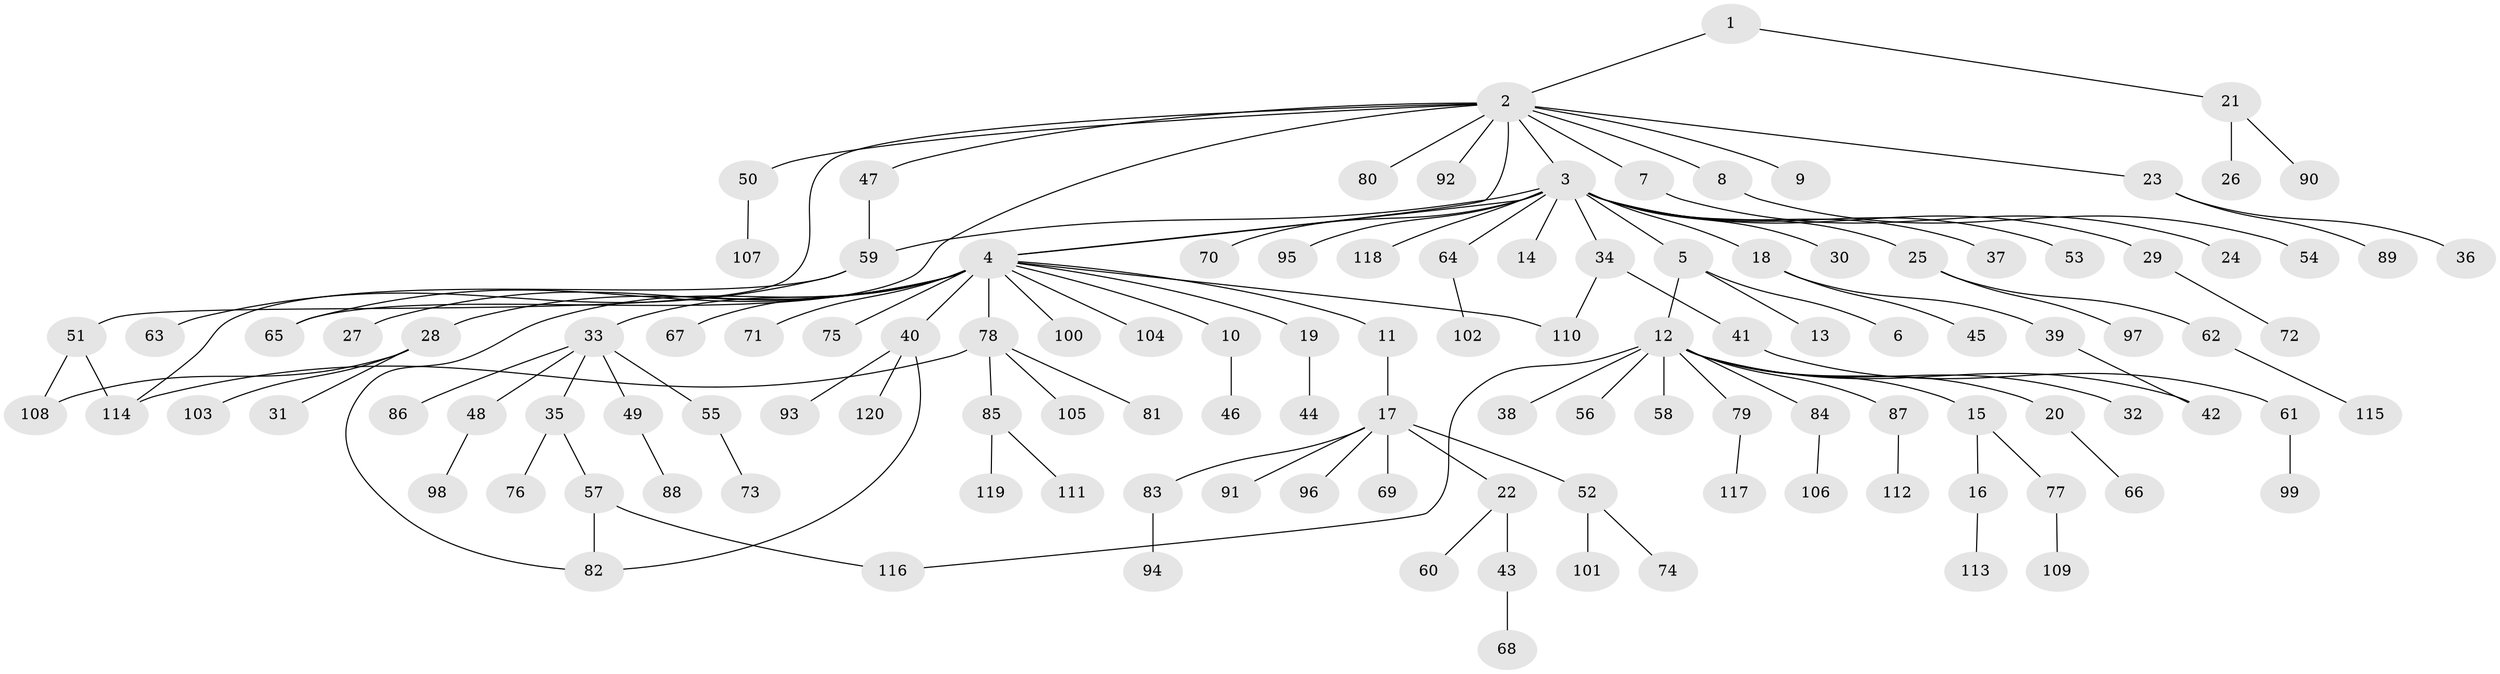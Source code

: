 // coarse degree distribution, {2: 0.2054794520547945, 12: 0.0136986301369863, 15: 0.0136986301369863, 17: 0.0136986301369863, 3: 0.0958904109589041, 1: 0.589041095890411, 11: 0.0136986301369863, 4: 0.0410958904109589, 5: 0.0136986301369863}
// Generated by graph-tools (version 1.1) at 2025/50/03/04/25 22:50:24]
// undirected, 120 vertices, 130 edges
graph export_dot {
  node [color=gray90,style=filled];
  1;
  2;
  3;
  4;
  5;
  6;
  7;
  8;
  9;
  10;
  11;
  12;
  13;
  14;
  15;
  16;
  17;
  18;
  19;
  20;
  21;
  22;
  23;
  24;
  25;
  26;
  27;
  28;
  29;
  30;
  31;
  32;
  33;
  34;
  35;
  36;
  37;
  38;
  39;
  40;
  41;
  42;
  43;
  44;
  45;
  46;
  47;
  48;
  49;
  50;
  51;
  52;
  53;
  54;
  55;
  56;
  57;
  58;
  59;
  60;
  61;
  62;
  63;
  64;
  65;
  66;
  67;
  68;
  69;
  70;
  71;
  72;
  73;
  74;
  75;
  76;
  77;
  78;
  79;
  80;
  81;
  82;
  83;
  84;
  85;
  86;
  87;
  88;
  89;
  90;
  91;
  92;
  93;
  94;
  95;
  96;
  97;
  98;
  99;
  100;
  101;
  102;
  103;
  104;
  105;
  106;
  107;
  108;
  109;
  110;
  111;
  112;
  113;
  114;
  115;
  116;
  117;
  118;
  119;
  120;
  1 -- 2;
  1 -- 21;
  2 -- 3;
  2 -- 4;
  2 -- 7;
  2 -- 8;
  2 -- 9;
  2 -- 23;
  2 -- 47;
  2 -- 50;
  2 -- 51;
  2 -- 65;
  2 -- 80;
  2 -- 92;
  3 -- 4;
  3 -- 5;
  3 -- 14;
  3 -- 18;
  3 -- 25;
  3 -- 29;
  3 -- 30;
  3 -- 34;
  3 -- 37;
  3 -- 53;
  3 -- 59;
  3 -- 64;
  3 -- 70;
  3 -- 95;
  3 -- 118;
  4 -- 10;
  4 -- 11;
  4 -- 19;
  4 -- 27;
  4 -- 28;
  4 -- 33;
  4 -- 40;
  4 -- 65;
  4 -- 67;
  4 -- 71;
  4 -- 75;
  4 -- 78;
  4 -- 82;
  4 -- 100;
  4 -- 104;
  4 -- 110;
  5 -- 6;
  5 -- 12;
  5 -- 13;
  7 -- 24;
  8 -- 54;
  10 -- 46;
  11 -- 17;
  12 -- 15;
  12 -- 20;
  12 -- 32;
  12 -- 38;
  12 -- 42;
  12 -- 56;
  12 -- 58;
  12 -- 79;
  12 -- 84;
  12 -- 87;
  12 -- 116;
  15 -- 16;
  15 -- 77;
  16 -- 113;
  17 -- 22;
  17 -- 52;
  17 -- 69;
  17 -- 83;
  17 -- 91;
  17 -- 96;
  18 -- 39;
  18 -- 45;
  19 -- 44;
  20 -- 66;
  21 -- 26;
  21 -- 90;
  22 -- 43;
  22 -- 60;
  23 -- 36;
  23 -- 89;
  25 -- 62;
  25 -- 97;
  28 -- 31;
  28 -- 103;
  28 -- 108;
  29 -- 72;
  33 -- 35;
  33 -- 48;
  33 -- 49;
  33 -- 55;
  33 -- 86;
  34 -- 41;
  34 -- 110;
  35 -- 57;
  35 -- 76;
  39 -- 42;
  40 -- 82;
  40 -- 93;
  40 -- 120;
  41 -- 61;
  43 -- 68;
  47 -- 59;
  48 -- 98;
  49 -- 88;
  50 -- 107;
  51 -- 108;
  51 -- 114;
  52 -- 74;
  52 -- 101;
  55 -- 73;
  57 -- 82;
  57 -- 116;
  59 -- 63;
  59 -- 114;
  61 -- 99;
  62 -- 115;
  64 -- 102;
  77 -- 109;
  78 -- 81;
  78 -- 85;
  78 -- 105;
  78 -- 114;
  79 -- 117;
  83 -- 94;
  84 -- 106;
  85 -- 111;
  85 -- 119;
  87 -- 112;
}
